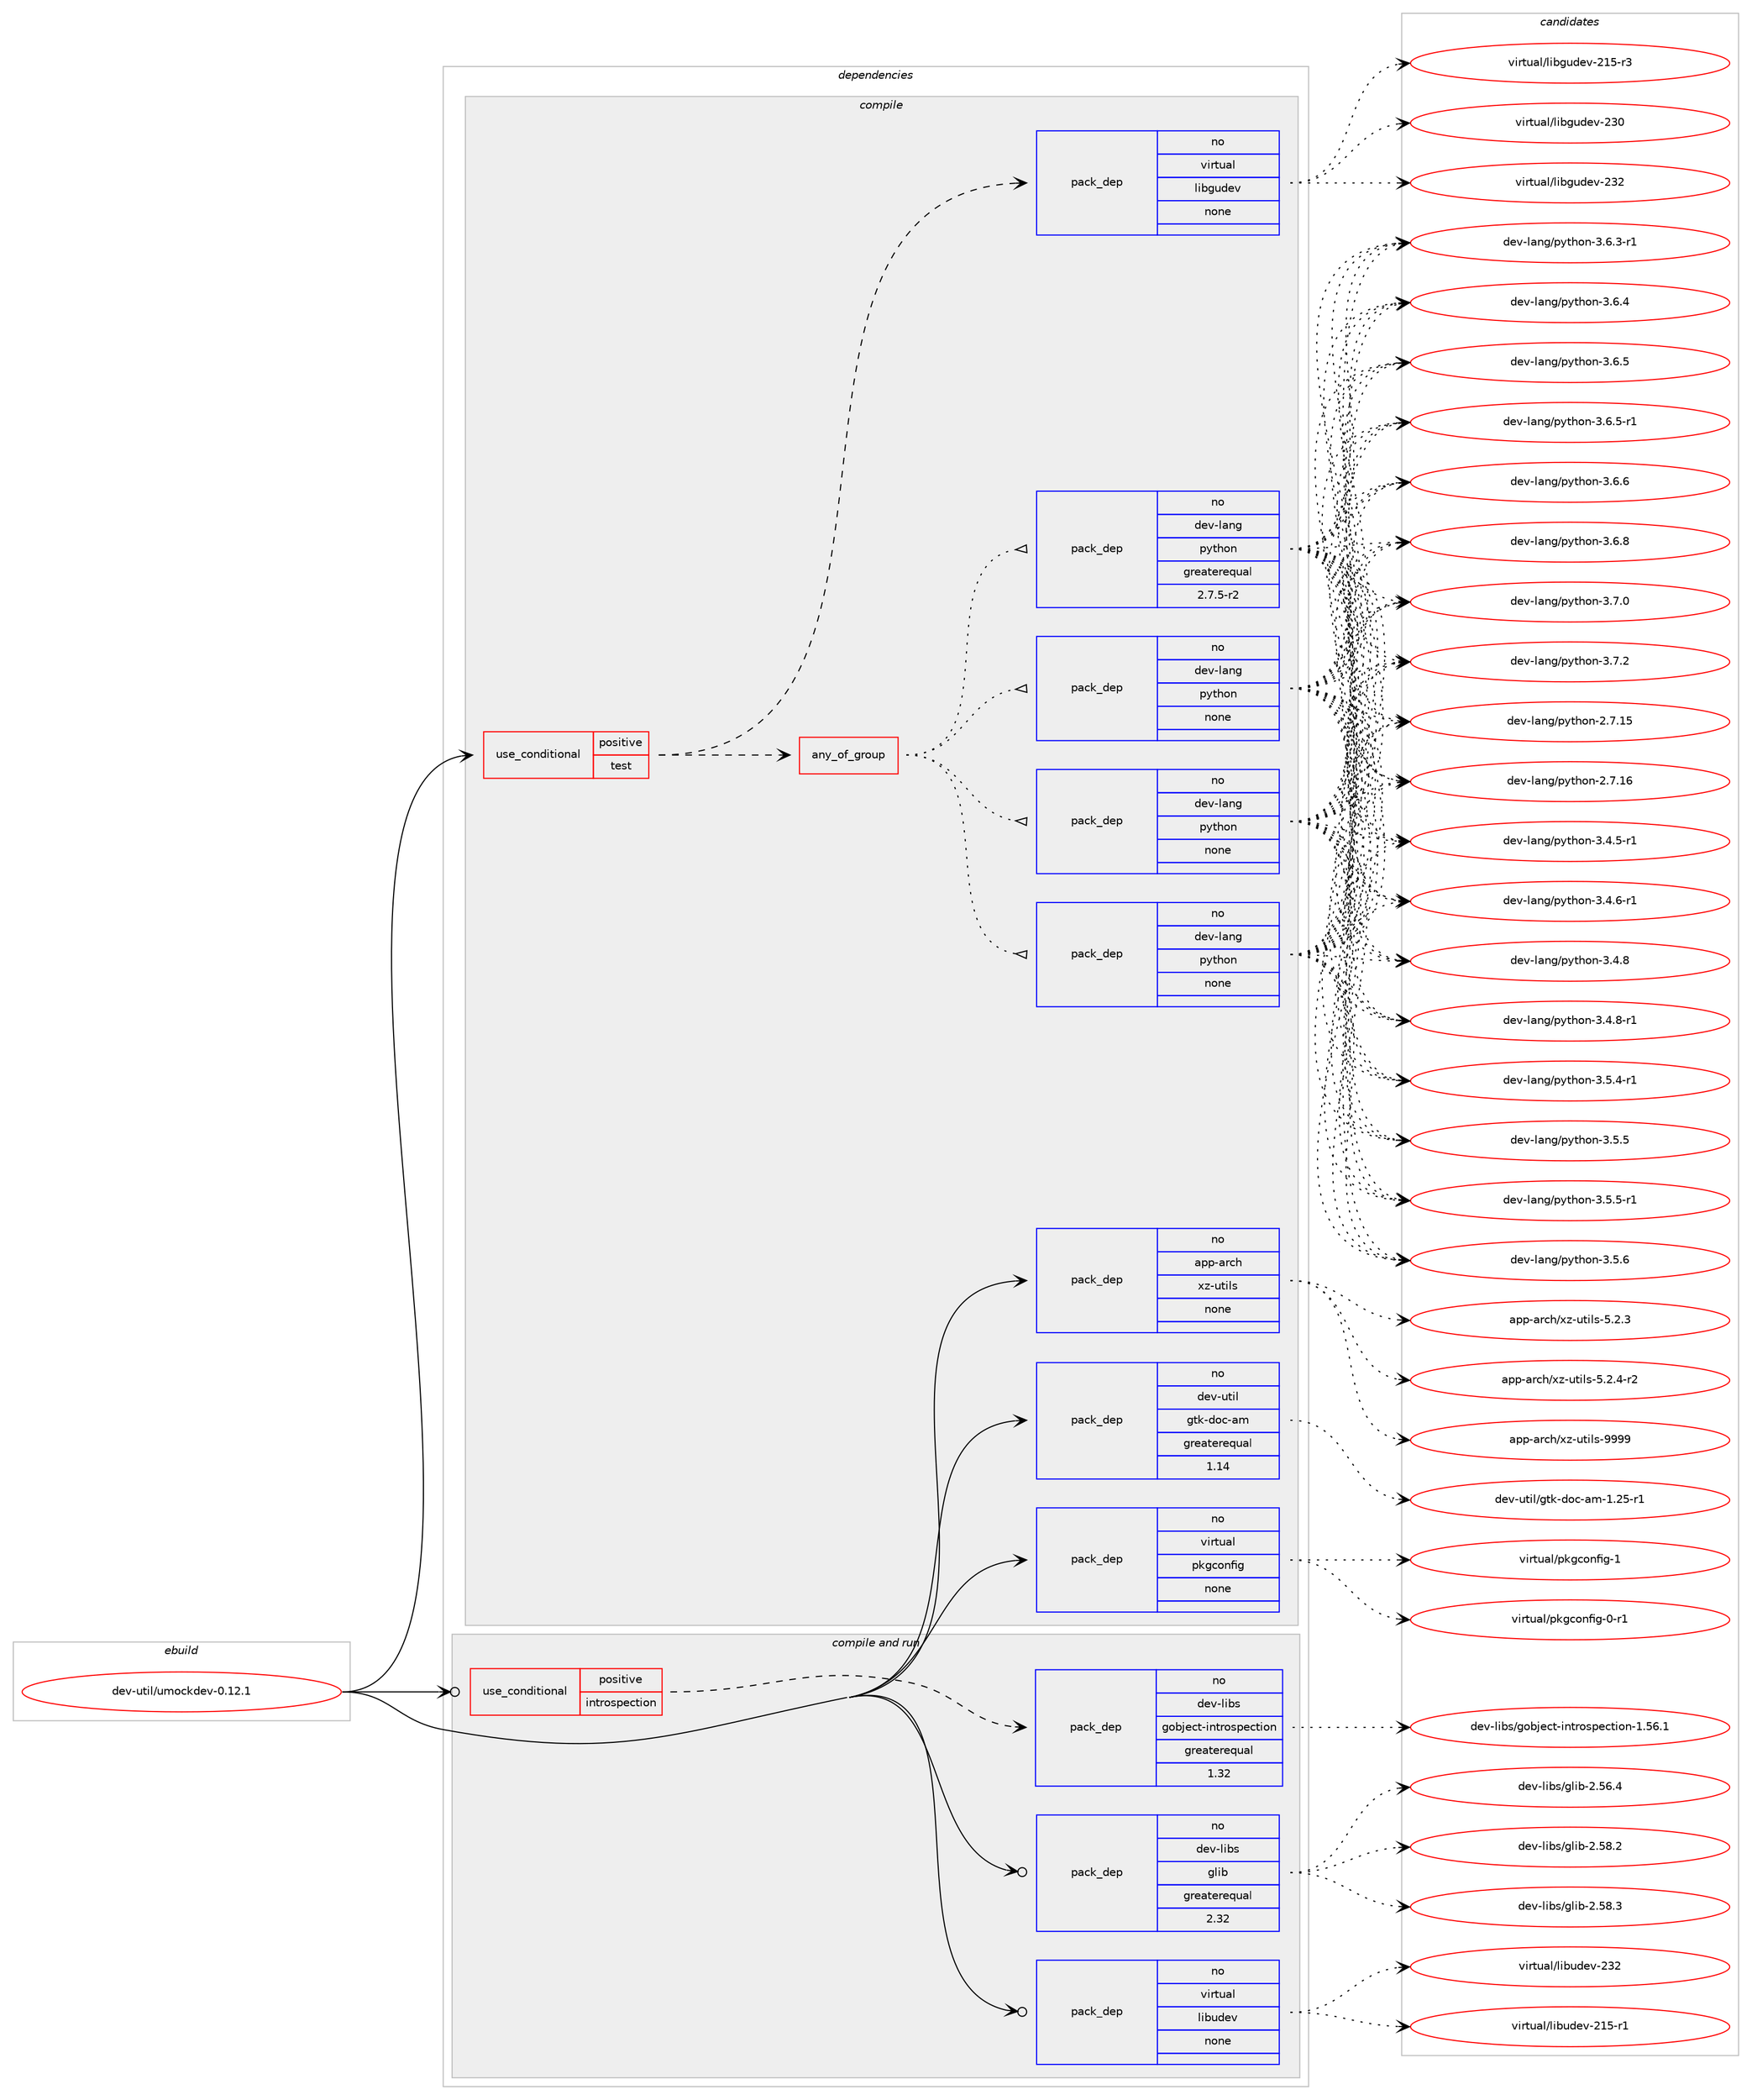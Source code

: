 digraph prolog {

# *************
# Graph options
# *************

newrank=true;
concentrate=true;
compound=true;
graph [rankdir=LR,fontname=Helvetica,fontsize=10,ranksep=1.5];#, ranksep=2.5, nodesep=0.2];
edge  [arrowhead=vee];
node  [fontname=Helvetica,fontsize=10];

# **********
# The ebuild
# **********

subgraph cluster_leftcol {
color=gray;
rank=same;
label=<<i>ebuild</i>>;
id [label="dev-util/umockdev-0.12.1", color=red, width=4, href="../dev-util/umockdev-0.12.1.svg"];
}

# ****************
# The dependencies
# ****************

subgraph cluster_midcol {
color=gray;
label=<<i>dependencies</i>>;
subgraph cluster_compile {
fillcolor="#eeeeee";
style=filled;
label=<<i>compile</i>>;
subgraph cond425198 {
dependency1549680 [label=<<TABLE BORDER="0" CELLBORDER="1" CELLSPACING="0" CELLPADDING="4"><TR><TD ROWSPAN="3" CELLPADDING="10">use_conditional</TD></TR><TR><TD>positive</TD></TR><TR><TD>test</TD></TR></TABLE>>, shape=none, color=red];
subgraph any23128 {
dependency1549681 [label=<<TABLE BORDER="0" CELLBORDER="1" CELLSPACING="0" CELLPADDING="4"><TR><TD CELLPADDING="10">any_of_group</TD></TR></TABLE>>, shape=none, color=red];subgraph pack1100761 {
dependency1549682 [label=<<TABLE BORDER="0" CELLBORDER="1" CELLSPACING="0" CELLPADDING="4" WIDTH="220"><TR><TD ROWSPAN="6" CELLPADDING="30">pack_dep</TD></TR><TR><TD WIDTH="110">no</TD></TR><TR><TD>dev-lang</TD></TR><TR><TD>python</TD></TR><TR><TD>none</TD></TR><TR><TD></TD></TR></TABLE>>, shape=none, color=blue];
}
dependency1549681:e -> dependency1549682:w [weight=20,style="dotted",arrowhead="oinv"];
subgraph pack1100762 {
dependency1549683 [label=<<TABLE BORDER="0" CELLBORDER="1" CELLSPACING="0" CELLPADDING="4" WIDTH="220"><TR><TD ROWSPAN="6" CELLPADDING="30">pack_dep</TD></TR><TR><TD WIDTH="110">no</TD></TR><TR><TD>dev-lang</TD></TR><TR><TD>python</TD></TR><TR><TD>none</TD></TR><TR><TD></TD></TR></TABLE>>, shape=none, color=blue];
}
dependency1549681:e -> dependency1549683:w [weight=20,style="dotted",arrowhead="oinv"];
subgraph pack1100763 {
dependency1549684 [label=<<TABLE BORDER="0" CELLBORDER="1" CELLSPACING="0" CELLPADDING="4" WIDTH="220"><TR><TD ROWSPAN="6" CELLPADDING="30">pack_dep</TD></TR><TR><TD WIDTH="110">no</TD></TR><TR><TD>dev-lang</TD></TR><TR><TD>python</TD></TR><TR><TD>none</TD></TR><TR><TD></TD></TR></TABLE>>, shape=none, color=blue];
}
dependency1549681:e -> dependency1549684:w [weight=20,style="dotted",arrowhead="oinv"];
subgraph pack1100764 {
dependency1549685 [label=<<TABLE BORDER="0" CELLBORDER="1" CELLSPACING="0" CELLPADDING="4" WIDTH="220"><TR><TD ROWSPAN="6" CELLPADDING="30">pack_dep</TD></TR><TR><TD WIDTH="110">no</TD></TR><TR><TD>dev-lang</TD></TR><TR><TD>python</TD></TR><TR><TD>greaterequal</TD></TR><TR><TD>2.7.5-r2</TD></TR></TABLE>>, shape=none, color=blue];
}
dependency1549681:e -> dependency1549685:w [weight=20,style="dotted",arrowhead="oinv"];
}
dependency1549680:e -> dependency1549681:w [weight=20,style="dashed",arrowhead="vee"];
subgraph pack1100765 {
dependency1549686 [label=<<TABLE BORDER="0" CELLBORDER="1" CELLSPACING="0" CELLPADDING="4" WIDTH="220"><TR><TD ROWSPAN="6" CELLPADDING="30">pack_dep</TD></TR><TR><TD WIDTH="110">no</TD></TR><TR><TD>virtual</TD></TR><TR><TD>libgudev</TD></TR><TR><TD>none</TD></TR><TR><TD></TD></TR></TABLE>>, shape=none, color=blue];
}
dependency1549680:e -> dependency1549686:w [weight=20,style="dashed",arrowhead="vee"];
}
id:e -> dependency1549680:w [weight=20,style="solid",arrowhead="vee"];
subgraph pack1100766 {
dependency1549687 [label=<<TABLE BORDER="0" CELLBORDER="1" CELLSPACING="0" CELLPADDING="4" WIDTH="220"><TR><TD ROWSPAN="6" CELLPADDING="30">pack_dep</TD></TR><TR><TD WIDTH="110">no</TD></TR><TR><TD>app-arch</TD></TR><TR><TD>xz-utils</TD></TR><TR><TD>none</TD></TR><TR><TD></TD></TR></TABLE>>, shape=none, color=blue];
}
id:e -> dependency1549687:w [weight=20,style="solid",arrowhead="vee"];
subgraph pack1100767 {
dependency1549688 [label=<<TABLE BORDER="0" CELLBORDER="1" CELLSPACING="0" CELLPADDING="4" WIDTH="220"><TR><TD ROWSPAN="6" CELLPADDING="30">pack_dep</TD></TR><TR><TD WIDTH="110">no</TD></TR><TR><TD>dev-util</TD></TR><TR><TD>gtk-doc-am</TD></TR><TR><TD>greaterequal</TD></TR><TR><TD>1.14</TD></TR></TABLE>>, shape=none, color=blue];
}
id:e -> dependency1549688:w [weight=20,style="solid",arrowhead="vee"];
subgraph pack1100768 {
dependency1549689 [label=<<TABLE BORDER="0" CELLBORDER="1" CELLSPACING="0" CELLPADDING="4" WIDTH="220"><TR><TD ROWSPAN="6" CELLPADDING="30">pack_dep</TD></TR><TR><TD WIDTH="110">no</TD></TR><TR><TD>virtual</TD></TR><TR><TD>pkgconfig</TD></TR><TR><TD>none</TD></TR><TR><TD></TD></TR></TABLE>>, shape=none, color=blue];
}
id:e -> dependency1549689:w [weight=20,style="solid",arrowhead="vee"];
}
subgraph cluster_compileandrun {
fillcolor="#eeeeee";
style=filled;
label=<<i>compile and run</i>>;
subgraph cond425199 {
dependency1549690 [label=<<TABLE BORDER="0" CELLBORDER="1" CELLSPACING="0" CELLPADDING="4"><TR><TD ROWSPAN="3" CELLPADDING="10">use_conditional</TD></TR><TR><TD>positive</TD></TR><TR><TD>introspection</TD></TR></TABLE>>, shape=none, color=red];
subgraph pack1100769 {
dependency1549691 [label=<<TABLE BORDER="0" CELLBORDER="1" CELLSPACING="0" CELLPADDING="4" WIDTH="220"><TR><TD ROWSPAN="6" CELLPADDING="30">pack_dep</TD></TR><TR><TD WIDTH="110">no</TD></TR><TR><TD>dev-libs</TD></TR><TR><TD>gobject-introspection</TD></TR><TR><TD>greaterequal</TD></TR><TR><TD>1.32</TD></TR></TABLE>>, shape=none, color=blue];
}
dependency1549690:e -> dependency1549691:w [weight=20,style="dashed",arrowhead="vee"];
}
id:e -> dependency1549690:w [weight=20,style="solid",arrowhead="odotvee"];
subgraph pack1100770 {
dependency1549692 [label=<<TABLE BORDER="0" CELLBORDER="1" CELLSPACING="0" CELLPADDING="4" WIDTH="220"><TR><TD ROWSPAN="6" CELLPADDING="30">pack_dep</TD></TR><TR><TD WIDTH="110">no</TD></TR><TR><TD>dev-libs</TD></TR><TR><TD>glib</TD></TR><TR><TD>greaterequal</TD></TR><TR><TD>2.32</TD></TR></TABLE>>, shape=none, color=blue];
}
id:e -> dependency1549692:w [weight=20,style="solid",arrowhead="odotvee"];
subgraph pack1100771 {
dependency1549693 [label=<<TABLE BORDER="0" CELLBORDER="1" CELLSPACING="0" CELLPADDING="4" WIDTH="220"><TR><TD ROWSPAN="6" CELLPADDING="30">pack_dep</TD></TR><TR><TD WIDTH="110">no</TD></TR><TR><TD>virtual</TD></TR><TR><TD>libudev</TD></TR><TR><TD>none</TD></TR><TR><TD></TD></TR></TABLE>>, shape=none, color=blue];
}
id:e -> dependency1549693:w [weight=20,style="solid",arrowhead="odotvee"];
}
subgraph cluster_run {
fillcolor="#eeeeee";
style=filled;
label=<<i>run</i>>;
}
}

# **************
# The candidates
# **************

subgraph cluster_choices {
rank=same;
color=gray;
label=<<i>candidates</i>>;

subgraph choice1100761 {
color=black;
nodesep=1;
choice10010111845108971101034711212111610411111045504655464953 [label="dev-lang/python-2.7.15", color=red, width=4,href="../dev-lang/python-2.7.15.svg"];
choice10010111845108971101034711212111610411111045504655464954 [label="dev-lang/python-2.7.16", color=red, width=4,href="../dev-lang/python-2.7.16.svg"];
choice1001011184510897110103471121211161041111104551465246534511449 [label="dev-lang/python-3.4.5-r1", color=red, width=4,href="../dev-lang/python-3.4.5-r1.svg"];
choice1001011184510897110103471121211161041111104551465246544511449 [label="dev-lang/python-3.4.6-r1", color=red, width=4,href="../dev-lang/python-3.4.6-r1.svg"];
choice100101118451089711010347112121116104111110455146524656 [label="dev-lang/python-3.4.8", color=red, width=4,href="../dev-lang/python-3.4.8.svg"];
choice1001011184510897110103471121211161041111104551465246564511449 [label="dev-lang/python-3.4.8-r1", color=red, width=4,href="../dev-lang/python-3.4.8-r1.svg"];
choice1001011184510897110103471121211161041111104551465346524511449 [label="dev-lang/python-3.5.4-r1", color=red, width=4,href="../dev-lang/python-3.5.4-r1.svg"];
choice100101118451089711010347112121116104111110455146534653 [label="dev-lang/python-3.5.5", color=red, width=4,href="../dev-lang/python-3.5.5.svg"];
choice1001011184510897110103471121211161041111104551465346534511449 [label="dev-lang/python-3.5.5-r1", color=red, width=4,href="../dev-lang/python-3.5.5-r1.svg"];
choice100101118451089711010347112121116104111110455146534654 [label="dev-lang/python-3.5.6", color=red, width=4,href="../dev-lang/python-3.5.6.svg"];
choice1001011184510897110103471121211161041111104551465446514511449 [label="dev-lang/python-3.6.3-r1", color=red, width=4,href="../dev-lang/python-3.6.3-r1.svg"];
choice100101118451089711010347112121116104111110455146544652 [label="dev-lang/python-3.6.4", color=red, width=4,href="../dev-lang/python-3.6.4.svg"];
choice100101118451089711010347112121116104111110455146544653 [label="dev-lang/python-3.6.5", color=red, width=4,href="../dev-lang/python-3.6.5.svg"];
choice1001011184510897110103471121211161041111104551465446534511449 [label="dev-lang/python-3.6.5-r1", color=red, width=4,href="../dev-lang/python-3.6.5-r1.svg"];
choice100101118451089711010347112121116104111110455146544654 [label="dev-lang/python-3.6.6", color=red, width=4,href="../dev-lang/python-3.6.6.svg"];
choice100101118451089711010347112121116104111110455146544656 [label="dev-lang/python-3.6.8", color=red, width=4,href="../dev-lang/python-3.6.8.svg"];
choice100101118451089711010347112121116104111110455146554648 [label="dev-lang/python-3.7.0", color=red, width=4,href="../dev-lang/python-3.7.0.svg"];
choice100101118451089711010347112121116104111110455146554650 [label="dev-lang/python-3.7.2", color=red, width=4,href="../dev-lang/python-3.7.2.svg"];
dependency1549682:e -> choice10010111845108971101034711212111610411111045504655464953:w [style=dotted,weight="100"];
dependency1549682:e -> choice10010111845108971101034711212111610411111045504655464954:w [style=dotted,weight="100"];
dependency1549682:e -> choice1001011184510897110103471121211161041111104551465246534511449:w [style=dotted,weight="100"];
dependency1549682:e -> choice1001011184510897110103471121211161041111104551465246544511449:w [style=dotted,weight="100"];
dependency1549682:e -> choice100101118451089711010347112121116104111110455146524656:w [style=dotted,weight="100"];
dependency1549682:e -> choice1001011184510897110103471121211161041111104551465246564511449:w [style=dotted,weight="100"];
dependency1549682:e -> choice1001011184510897110103471121211161041111104551465346524511449:w [style=dotted,weight="100"];
dependency1549682:e -> choice100101118451089711010347112121116104111110455146534653:w [style=dotted,weight="100"];
dependency1549682:e -> choice1001011184510897110103471121211161041111104551465346534511449:w [style=dotted,weight="100"];
dependency1549682:e -> choice100101118451089711010347112121116104111110455146534654:w [style=dotted,weight="100"];
dependency1549682:e -> choice1001011184510897110103471121211161041111104551465446514511449:w [style=dotted,weight="100"];
dependency1549682:e -> choice100101118451089711010347112121116104111110455146544652:w [style=dotted,weight="100"];
dependency1549682:e -> choice100101118451089711010347112121116104111110455146544653:w [style=dotted,weight="100"];
dependency1549682:e -> choice1001011184510897110103471121211161041111104551465446534511449:w [style=dotted,weight="100"];
dependency1549682:e -> choice100101118451089711010347112121116104111110455146544654:w [style=dotted,weight="100"];
dependency1549682:e -> choice100101118451089711010347112121116104111110455146544656:w [style=dotted,weight="100"];
dependency1549682:e -> choice100101118451089711010347112121116104111110455146554648:w [style=dotted,weight="100"];
dependency1549682:e -> choice100101118451089711010347112121116104111110455146554650:w [style=dotted,weight="100"];
}
subgraph choice1100762 {
color=black;
nodesep=1;
choice10010111845108971101034711212111610411111045504655464953 [label="dev-lang/python-2.7.15", color=red, width=4,href="../dev-lang/python-2.7.15.svg"];
choice10010111845108971101034711212111610411111045504655464954 [label="dev-lang/python-2.7.16", color=red, width=4,href="../dev-lang/python-2.7.16.svg"];
choice1001011184510897110103471121211161041111104551465246534511449 [label="dev-lang/python-3.4.5-r1", color=red, width=4,href="../dev-lang/python-3.4.5-r1.svg"];
choice1001011184510897110103471121211161041111104551465246544511449 [label="dev-lang/python-3.4.6-r1", color=red, width=4,href="../dev-lang/python-3.4.6-r1.svg"];
choice100101118451089711010347112121116104111110455146524656 [label="dev-lang/python-3.4.8", color=red, width=4,href="../dev-lang/python-3.4.8.svg"];
choice1001011184510897110103471121211161041111104551465246564511449 [label="dev-lang/python-3.4.8-r1", color=red, width=4,href="../dev-lang/python-3.4.8-r1.svg"];
choice1001011184510897110103471121211161041111104551465346524511449 [label="dev-lang/python-3.5.4-r1", color=red, width=4,href="../dev-lang/python-3.5.4-r1.svg"];
choice100101118451089711010347112121116104111110455146534653 [label="dev-lang/python-3.5.5", color=red, width=4,href="../dev-lang/python-3.5.5.svg"];
choice1001011184510897110103471121211161041111104551465346534511449 [label="dev-lang/python-3.5.5-r1", color=red, width=4,href="../dev-lang/python-3.5.5-r1.svg"];
choice100101118451089711010347112121116104111110455146534654 [label="dev-lang/python-3.5.6", color=red, width=4,href="../dev-lang/python-3.5.6.svg"];
choice1001011184510897110103471121211161041111104551465446514511449 [label="dev-lang/python-3.6.3-r1", color=red, width=4,href="../dev-lang/python-3.6.3-r1.svg"];
choice100101118451089711010347112121116104111110455146544652 [label="dev-lang/python-3.6.4", color=red, width=4,href="../dev-lang/python-3.6.4.svg"];
choice100101118451089711010347112121116104111110455146544653 [label="dev-lang/python-3.6.5", color=red, width=4,href="../dev-lang/python-3.6.5.svg"];
choice1001011184510897110103471121211161041111104551465446534511449 [label="dev-lang/python-3.6.5-r1", color=red, width=4,href="../dev-lang/python-3.6.5-r1.svg"];
choice100101118451089711010347112121116104111110455146544654 [label="dev-lang/python-3.6.6", color=red, width=4,href="../dev-lang/python-3.6.6.svg"];
choice100101118451089711010347112121116104111110455146544656 [label="dev-lang/python-3.6.8", color=red, width=4,href="../dev-lang/python-3.6.8.svg"];
choice100101118451089711010347112121116104111110455146554648 [label="dev-lang/python-3.7.0", color=red, width=4,href="../dev-lang/python-3.7.0.svg"];
choice100101118451089711010347112121116104111110455146554650 [label="dev-lang/python-3.7.2", color=red, width=4,href="../dev-lang/python-3.7.2.svg"];
dependency1549683:e -> choice10010111845108971101034711212111610411111045504655464953:w [style=dotted,weight="100"];
dependency1549683:e -> choice10010111845108971101034711212111610411111045504655464954:w [style=dotted,weight="100"];
dependency1549683:e -> choice1001011184510897110103471121211161041111104551465246534511449:w [style=dotted,weight="100"];
dependency1549683:e -> choice1001011184510897110103471121211161041111104551465246544511449:w [style=dotted,weight="100"];
dependency1549683:e -> choice100101118451089711010347112121116104111110455146524656:w [style=dotted,weight="100"];
dependency1549683:e -> choice1001011184510897110103471121211161041111104551465246564511449:w [style=dotted,weight="100"];
dependency1549683:e -> choice1001011184510897110103471121211161041111104551465346524511449:w [style=dotted,weight="100"];
dependency1549683:e -> choice100101118451089711010347112121116104111110455146534653:w [style=dotted,weight="100"];
dependency1549683:e -> choice1001011184510897110103471121211161041111104551465346534511449:w [style=dotted,weight="100"];
dependency1549683:e -> choice100101118451089711010347112121116104111110455146534654:w [style=dotted,weight="100"];
dependency1549683:e -> choice1001011184510897110103471121211161041111104551465446514511449:w [style=dotted,weight="100"];
dependency1549683:e -> choice100101118451089711010347112121116104111110455146544652:w [style=dotted,weight="100"];
dependency1549683:e -> choice100101118451089711010347112121116104111110455146544653:w [style=dotted,weight="100"];
dependency1549683:e -> choice1001011184510897110103471121211161041111104551465446534511449:w [style=dotted,weight="100"];
dependency1549683:e -> choice100101118451089711010347112121116104111110455146544654:w [style=dotted,weight="100"];
dependency1549683:e -> choice100101118451089711010347112121116104111110455146544656:w [style=dotted,weight="100"];
dependency1549683:e -> choice100101118451089711010347112121116104111110455146554648:w [style=dotted,weight="100"];
dependency1549683:e -> choice100101118451089711010347112121116104111110455146554650:w [style=dotted,weight="100"];
}
subgraph choice1100763 {
color=black;
nodesep=1;
choice10010111845108971101034711212111610411111045504655464953 [label="dev-lang/python-2.7.15", color=red, width=4,href="../dev-lang/python-2.7.15.svg"];
choice10010111845108971101034711212111610411111045504655464954 [label="dev-lang/python-2.7.16", color=red, width=4,href="../dev-lang/python-2.7.16.svg"];
choice1001011184510897110103471121211161041111104551465246534511449 [label="dev-lang/python-3.4.5-r1", color=red, width=4,href="../dev-lang/python-3.4.5-r1.svg"];
choice1001011184510897110103471121211161041111104551465246544511449 [label="dev-lang/python-3.4.6-r1", color=red, width=4,href="../dev-lang/python-3.4.6-r1.svg"];
choice100101118451089711010347112121116104111110455146524656 [label="dev-lang/python-3.4.8", color=red, width=4,href="../dev-lang/python-3.4.8.svg"];
choice1001011184510897110103471121211161041111104551465246564511449 [label="dev-lang/python-3.4.8-r1", color=red, width=4,href="../dev-lang/python-3.4.8-r1.svg"];
choice1001011184510897110103471121211161041111104551465346524511449 [label="dev-lang/python-3.5.4-r1", color=red, width=4,href="../dev-lang/python-3.5.4-r1.svg"];
choice100101118451089711010347112121116104111110455146534653 [label="dev-lang/python-3.5.5", color=red, width=4,href="../dev-lang/python-3.5.5.svg"];
choice1001011184510897110103471121211161041111104551465346534511449 [label="dev-lang/python-3.5.5-r1", color=red, width=4,href="../dev-lang/python-3.5.5-r1.svg"];
choice100101118451089711010347112121116104111110455146534654 [label="dev-lang/python-3.5.6", color=red, width=4,href="../dev-lang/python-3.5.6.svg"];
choice1001011184510897110103471121211161041111104551465446514511449 [label="dev-lang/python-3.6.3-r1", color=red, width=4,href="../dev-lang/python-3.6.3-r1.svg"];
choice100101118451089711010347112121116104111110455146544652 [label="dev-lang/python-3.6.4", color=red, width=4,href="../dev-lang/python-3.6.4.svg"];
choice100101118451089711010347112121116104111110455146544653 [label="dev-lang/python-3.6.5", color=red, width=4,href="../dev-lang/python-3.6.5.svg"];
choice1001011184510897110103471121211161041111104551465446534511449 [label="dev-lang/python-3.6.5-r1", color=red, width=4,href="../dev-lang/python-3.6.5-r1.svg"];
choice100101118451089711010347112121116104111110455146544654 [label="dev-lang/python-3.6.6", color=red, width=4,href="../dev-lang/python-3.6.6.svg"];
choice100101118451089711010347112121116104111110455146544656 [label="dev-lang/python-3.6.8", color=red, width=4,href="../dev-lang/python-3.6.8.svg"];
choice100101118451089711010347112121116104111110455146554648 [label="dev-lang/python-3.7.0", color=red, width=4,href="../dev-lang/python-3.7.0.svg"];
choice100101118451089711010347112121116104111110455146554650 [label="dev-lang/python-3.7.2", color=red, width=4,href="../dev-lang/python-3.7.2.svg"];
dependency1549684:e -> choice10010111845108971101034711212111610411111045504655464953:w [style=dotted,weight="100"];
dependency1549684:e -> choice10010111845108971101034711212111610411111045504655464954:w [style=dotted,weight="100"];
dependency1549684:e -> choice1001011184510897110103471121211161041111104551465246534511449:w [style=dotted,weight="100"];
dependency1549684:e -> choice1001011184510897110103471121211161041111104551465246544511449:w [style=dotted,weight="100"];
dependency1549684:e -> choice100101118451089711010347112121116104111110455146524656:w [style=dotted,weight="100"];
dependency1549684:e -> choice1001011184510897110103471121211161041111104551465246564511449:w [style=dotted,weight="100"];
dependency1549684:e -> choice1001011184510897110103471121211161041111104551465346524511449:w [style=dotted,weight="100"];
dependency1549684:e -> choice100101118451089711010347112121116104111110455146534653:w [style=dotted,weight="100"];
dependency1549684:e -> choice1001011184510897110103471121211161041111104551465346534511449:w [style=dotted,weight="100"];
dependency1549684:e -> choice100101118451089711010347112121116104111110455146534654:w [style=dotted,weight="100"];
dependency1549684:e -> choice1001011184510897110103471121211161041111104551465446514511449:w [style=dotted,weight="100"];
dependency1549684:e -> choice100101118451089711010347112121116104111110455146544652:w [style=dotted,weight="100"];
dependency1549684:e -> choice100101118451089711010347112121116104111110455146544653:w [style=dotted,weight="100"];
dependency1549684:e -> choice1001011184510897110103471121211161041111104551465446534511449:w [style=dotted,weight="100"];
dependency1549684:e -> choice100101118451089711010347112121116104111110455146544654:w [style=dotted,weight="100"];
dependency1549684:e -> choice100101118451089711010347112121116104111110455146544656:w [style=dotted,weight="100"];
dependency1549684:e -> choice100101118451089711010347112121116104111110455146554648:w [style=dotted,weight="100"];
dependency1549684:e -> choice100101118451089711010347112121116104111110455146554650:w [style=dotted,weight="100"];
}
subgraph choice1100764 {
color=black;
nodesep=1;
choice10010111845108971101034711212111610411111045504655464953 [label="dev-lang/python-2.7.15", color=red, width=4,href="../dev-lang/python-2.7.15.svg"];
choice10010111845108971101034711212111610411111045504655464954 [label="dev-lang/python-2.7.16", color=red, width=4,href="../dev-lang/python-2.7.16.svg"];
choice1001011184510897110103471121211161041111104551465246534511449 [label="dev-lang/python-3.4.5-r1", color=red, width=4,href="../dev-lang/python-3.4.5-r1.svg"];
choice1001011184510897110103471121211161041111104551465246544511449 [label="dev-lang/python-3.4.6-r1", color=red, width=4,href="../dev-lang/python-3.4.6-r1.svg"];
choice100101118451089711010347112121116104111110455146524656 [label="dev-lang/python-3.4.8", color=red, width=4,href="../dev-lang/python-3.4.8.svg"];
choice1001011184510897110103471121211161041111104551465246564511449 [label="dev-lang/python-3.4.8-r1", color=red, width=4,href="../dev-lang/python-3.4.8-r1.svg"];
choice1001011184510897110103471121211161041111104551465346524511449 [label="dev-lang/python-3.5.4-r1", color=red, width=4,href="../dev-lang/python-3.5.4-r1.svg"];
choice100101118451089711010347112121116104111110455146534653 [label="dev-lang/python-3.5.5", color=red, width=4,href="../dev-lang/python-3.5.5.svg"];
choice1001011184510897110103471121211161041111104551465346534511449 [label="dev-lang/python-3.5.5-r1", color=red, width=4,href="../dev-lang/python-3.5.5-r1.svg"];
choice100101118451089711010347112121116104111110455146534654 [label="dev-lang/python-3.5.6", color=red, width=4,href="../dev-lang/python-3.5.6.svg"];
choice1001011184510897110103471121211161041111104551465446514511449 [label="dev-lang/python-3.6.3-r1", color=red, width=4,href="../dev-lang/python-3.6.3-r1.svg"];
choice100101118451089711010347112121116104111110455146544652 [label="dev-lang/python-3.6.4", color=red, width=4,href="../dev-lang/python-3.6.4.svg"];
choice100101118451089711010347112121116104111110455146544653 [label="dev-lang/python-3.6.5", color=red, width=4,href="../dev-lang/python-3.6.5.svg"];
choice1001011184510897110103471121211161041111104551465446534511449 [label="dev-lang/python-3.6.5-r1", color=red, width=4,href="../dev-lang/python-3.6.5-r1.svg"];
choice100101118451089711010347112121116104111110455146544654 [label="dev-lang/python-3.6.6", color=red, width=4,href="../dev-lang/python-3.6.6.svg"];
choice100101118451089711010347112121116104111110455146544656 [label="dev-lang/python-3.6.8", color=red, width=4,href="../dev-lang/python-3.6.8.svg"];
choice100101118451089711010347112121116104111110455146554648 [label="dev-lang/python-3.7.0", color=red, width=4,href="../dev-lang/python-3.7.0.svg"];
choice100101118451089711010347112121116104111110455146554650 [label="dev-lang/python-3.7.2", color=red, width=4,href="../dev-lang/python-3.7.2.svg"];
dependency1549685:e -> choice10010111845108971101034711212111610411111045504655464953:w [style=dotted,weight="100"];
dependency1549685:e -> choice10010111845108971101034711212111610411111045504655464954:w [style=dotted,weight="100"];
dependency1549685:e -> choice1001011184510897110103471121211161041111104551465246534511449:w [style=dotted,weight="100"];
dependency1549685:e -> choice1001011184510897110103471121211161041111104551465246544511449:w [style=dotted,weight="100"];
dependency1549685:e -> choice100101118451089711010347112121116104111110455146524656:w [style=dotted,weight="100"];
dependency1549685:e -> choice1001011184510897110103471121211161041111104551465246564511449:w [style=dotted,weight="100"];
dependency1549685:e -> choice1001011184510897110103471121211161041111104551465346524511449:w [style=dotted,weight="100"];
dependency1549685:e -> choice100101118451089711010347112121116104111110455146534653:w [style=dotted,weight="100"];
dependency1549685:e -> choice1001011184510897110103471121211161041111104551465346534511449:w [style=dotted,weight="100"];
dependency1549685:e -> choice100101118451089711010347112121116104111110455146534654:w [style=dotted,weight="100"];
dependency1549685:e -> choice1001011184510897110103471121211161041111104551465446514511449:w [style=dotted,weight="100"];
dependency1549685:e -> choice100101118451089711010347112121116104111110455146544652:w [style=dotted,weight="100"];
dependency1549685:e -> choice100101118451089711010347112121116104111110455146544653:w [style=dotted,weight="100"];
dependency1549685:e -> choice1001011184510897110103471121211161041111104551465446534511449:w [style=dotted,weight="100"];
dependency1549685:e -> choice100101118451089711010347112121116104111110455146544654:w [style=dotted,weight="100"];
dependency1549685:e -> choice100101118451089711010347112121116104111110455146544656:w [style=dotted,weight="100"];
dependency1549685:e -> choice100101118451089711010347112121116104111110455146554648:w [style=dotted,weight="100"];
dependency1549685:e -> choice100101118451089711010347112121116104111110455146554650:w [style=dotted,weight="100"];
}
subgraph choice1100765 {
color=black;
nodesep=1;
choice118105114116117971084710810598103117100101118455049534511451 [label="virtual/libgudev-215-r3", color=red, width=4,href="../virtual/libgudev-215-r3.svg"];
choice11810511411611797108471081059810311710010111845505148 [label="virtual/libgudev-230", color=red, width=4,href="../virtual/libgudev-230.svg"];
choice11810511411611797108471081059810311710010111845505150 [label="virtual/libgudev-232", color=red, width=4,href="../virtual/libgudev-232.svg"];
dependency1549686:e -> choice118105114116117971084710810598103117100101118455049534511451:w [style=dotted,weight="100"];
dependency1549686:e -> choice11810511411611797108471081059810311710010111845505148:w [style=dotted,weight="100"];
dependency1549686:e -> choice11810511411611797108471081059810311710010111845505150:w [style=dotted,weight="100"];
}
subgraph choice1100766 {
color=black;
nodesep=1;
choice971121124597114991044712012245117116105108115455346504651 [label="app-arch/xz-utils-5.2.3", color=red, width=4,href="../app-arch/xz-utils-5.2.3.svg"];
choice9711211245971149910447120122451171161051081154553465046524511450 [label="app-arch/xz-utils-5.2.4-r2", color=red, width=4,href="../app-arch/xz-utils-5.2.4-r2.svg"];
choice9711211245971149910447120122451171161051081154557575757 [label="app-arch/xz-utils-9999", color=red, width=4,href="../app-arch/xz-utils-9999.svg"];
dependency1549687:e -> choice971121124597114991044712012245117116105108115455346504651:w [style=dotted,weight="100"];
dependency1549687:e -> choice9711211245971149910447120122451171161051081154553465046524511450:w [style=dotted,weight="100"];
dependency1549687:e -> choice9711211245971149910447120122451171161051081154557575757:w [style=dotted,weight="100"];
}
subgraph choice1100767 {
color=black;
nodesep=1;
choice10010111845117116105108471031161074510011199459710945494650534511449 [label="dev-util/gtk-doc-am-1.25-r1", color=red, width=4,href="../dev-util/gtk-doc-am-1.25-r1.svg"];
dependency1549688:e -> choice10010111845117116105108471031161074510011199459710945494650534511449:w [style=dotted,weight="100"];
}
subgraph choice1100768 {
color=black;
nodesep=1;
choice11810511411611797108471121071039911111010210510345484511449 [label="virtual/pkgconfig-0-r1", color=red, width=4,href="../virtual/pkgconfig-0-r1.svg"];
choice1181051141161179710847112107103991111101021051034549 [label="virtual/pkgconfig-1", color=red, width=4,href="../virtual/pkgconfig-1.svg"];
dependency1549689:e -> choice11810511411611797108471121071039911111010210510345484511449:w [style=dotted,weight="100"];
dependency1549689:e -> choice1181051141161179710847112107103991111101021051034549:w [style=dotted,weight="100"];
}
subgraph choice1100769 {
color=black;
nodesep=1;
choice1001011184510810598115471031119810610199116451051101161141111151121019911610511111045494653544649 [label="dev-libs/gobject-introspection-1.56.1", color=red, width=4,href="../dev-libs/gobject-introspection-1.56.1.svg"];
dependency1549691:e -> choice1001011184510810598115471031119810610199116451051101161141111151121019911610511111045494653544649:w [style=dotted,weight="100"];
}
subgraph choice1100770 {
color=black;
nodesep=1;
choice1001011184510810598115471031081059845504653544652 [label="dev-libs/glib-2.56.4", color=red, width=4,href="../dev-libs/glib-2.56.4.svg"];
choice1001011184510810598115471031081059845504653564650 [label="dev-libs/glib-2.58.2", color=red, width=4,href="../dev-libs/glib-2.58.2.svg"];
choice1001011184510810598115471031081059845504653564651 [label="dev-libs/glib-2.58.3", color=red, width=4,href="../dev-libs/glib-2.58.3.svg"];
dependency1549692:e -> choice1001011184510810598115471031081059845504653544652:w [style=dotted,weight="100"];
dependency1549692:e -> choice1001011184510810598115471031081059845504653564650:w [style=dotted,weight="100"];
dependency1549692:e -> choice1001011184510810598115471031081059845504653564651:w [style=dotted,weight="100"];
}
subgraph choice1100771 {
color=black;
nodesep=1;
choice118105114116117971084710810598117100101118455049534511449 [label="virtual/libudev-215-r1", color=red, width=4,href="../virtual/libudev-215-r1.svg"];
choice11810511411611797108471081059811710010111845505150 [label="virtual/libudev-232", color=red, width=4,href="../virtual/libudev-232.svg"];
dependency1549693:e -> choice118105114116117971084710810598117100101118455049534511449:w [style=dotted,weight="100"];
dependency1549693:e -> choice11810511411611797108471081059811710010111845505150:w [style=dotted,weight="100"];
}
}

}
